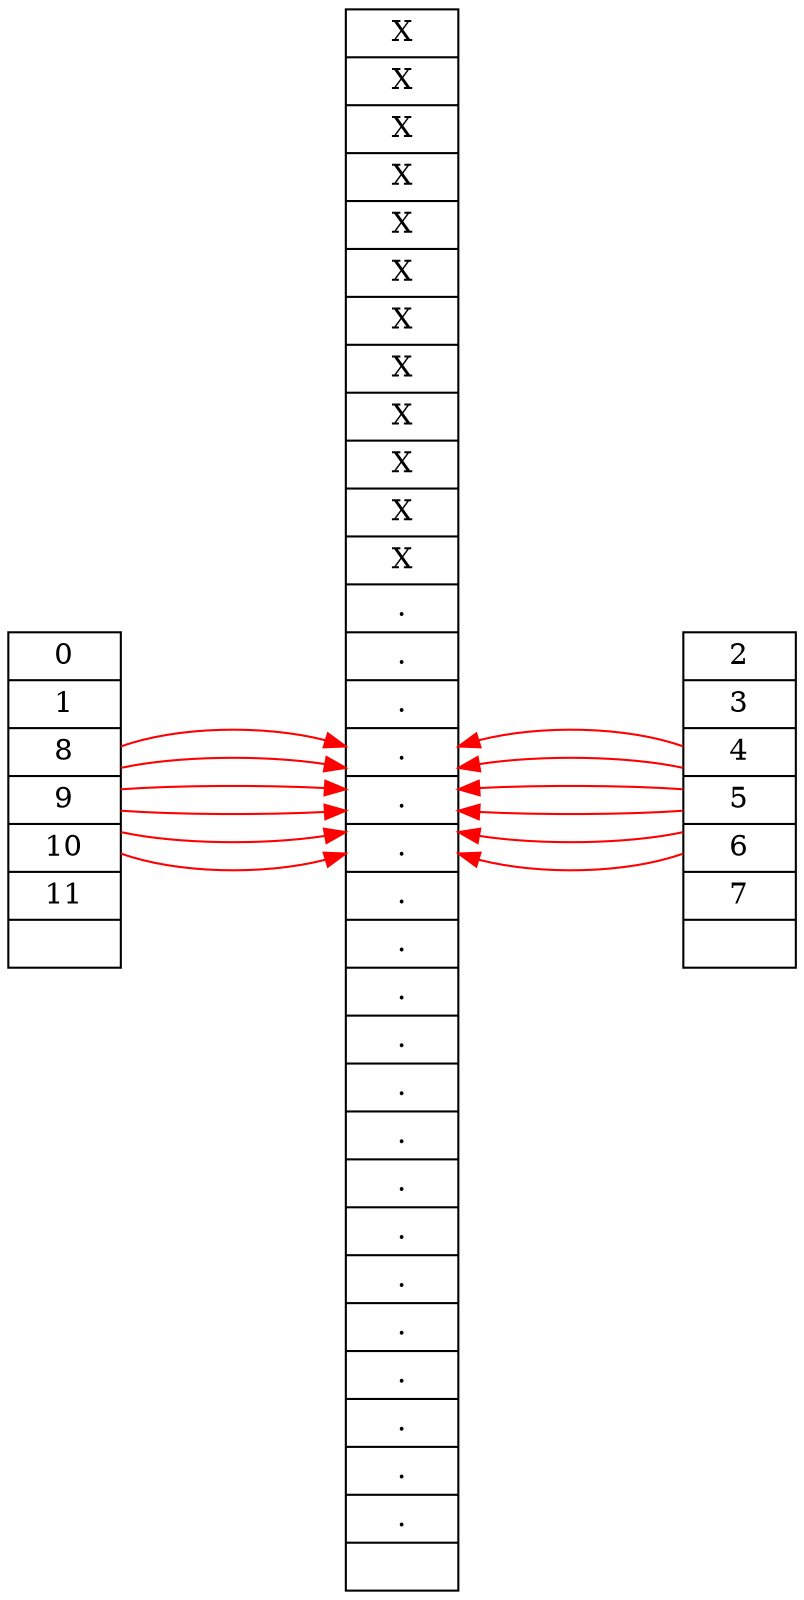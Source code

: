digraph {
	rankdir=RL
	ranksep="1.5"
	node [shape=record]
	edge [color=red]
	frame [label="<0>X|<1>X|<2>X|<3>X|<4>X|<5>X|<6>X|<7>X|<8>X|<9>X|<10>X|<11>X|<12>.|<13>.|<14>.|<15>.|<16>.|<17>.|<18>.|<19>.|<20>.|<21>.|<22>.|<23>.|<24>.|<25>.|<26>.|<27>.|<28>.|<29>.|<30>.|<31>.|"]
	{
	rank=source
	p2 [label="<2>2|<3>3|<4>4|<5>5|<6>6|<7>7|"]
	}
	{
	rank=sink
	p3 [label="<0>0|<1>1|<8>8|<9>9|<10>10|<11>11|"]
	}
	p2 -> frame[tailcell="2" headcell="2"]
	p2 -> frame[tailcell="3" headcell="3"]
	p2 -> frame[tailcell="4" headcell="4"]
	p2 -> frame[tailcell="5" headcell="5"]
	p2 -> frame[tailcell="6" headcell="6"]
	p2 -> frame[tailcell="7" headcell="7"]
	p3 -> frame[tailcell="0" headcell="0"]
	p3 -> frame[tailcell="1" headcell="1"]
	p3 -> frame[tailcell="8" headcell="8"]
	p3 -> frame[tailcell="9" headcell="9"]
	p3 -> frame[tailcell="10" headcell="10"]
	p3 -> frame[tailcell="11" headcell="11"]
}